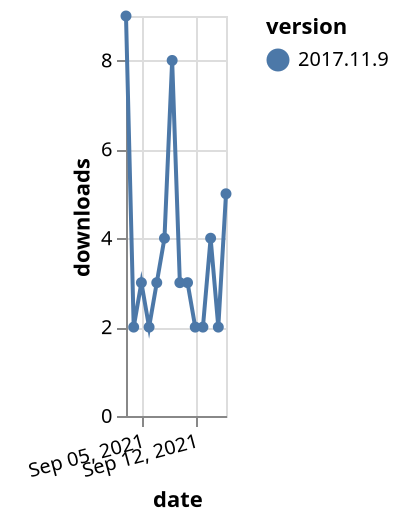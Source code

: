 {"$schema": "https://vega.github.io/schema/vega-lite/v5.json", "description": "A simple bar chart with embedded data.", "data": {"values": [{"date": "2021-09-03", "total": 4444, "delta": 9, "version": "2017.11.9"}, {"date": "2021-09-04", "total": 4446, "delta": 2, "version": "2017.11.9"}, {"date": "2021-09-05", "total": 4449, "delta": 3, "version": "2017.11.9"}, {"date": "2021-09-06", "total": 4451, "delta": 2, "version": "2017.11.9"}, {"date": "2021-09-07", "total": 4454, "delta": 3, "version": "2017.11.9"}, {"date": "2021-09-08", "total": 4458, "delta": 4, "version": "2017.11.9"}, {"date": "2021-09-09", "total": 4466, "delta": 8, "version": "2017.11.9"}, {"date": "2021-09-10", "total": 4469, "delta": 3, "version": "2017.11.9"}, {"date": "2021-09-11", "total": 4472, "delta": 3, "version": "2017.11.9"}, {"date": "2021-09-12", "total": 4474, "delta": 2, "version": "2017.11.9"}, {"date": "2021-09-13", "total": 4476, "delta": 2, "version": "2017.11.9"}, {"date": "2021-09-14", "total": 4480, "delta": 4, "version": "2017.11.9"}, {"date": "2021-09-15", "total": 4482, "delta": 2, "version": "2017.11.9"}, {"date": "2021-09-16", "total": 4487, "delta": 5, "version": "2017.11.9"}]}, "width": "container", "mark": {"type": "line", "point": {"filled": true}}, "encoding": {"x": {"field": "date", "type": "temporal", "timeUnit": "yearmonthdate", "title": "date", "axis": {"labelAngle": -15}}, "y": {"field": "delta", "type": "quantitative", "title": "downloads"}, "color": {"field": "version", "type": "nominal"}, "tooltip": {"field": "delta"}}}